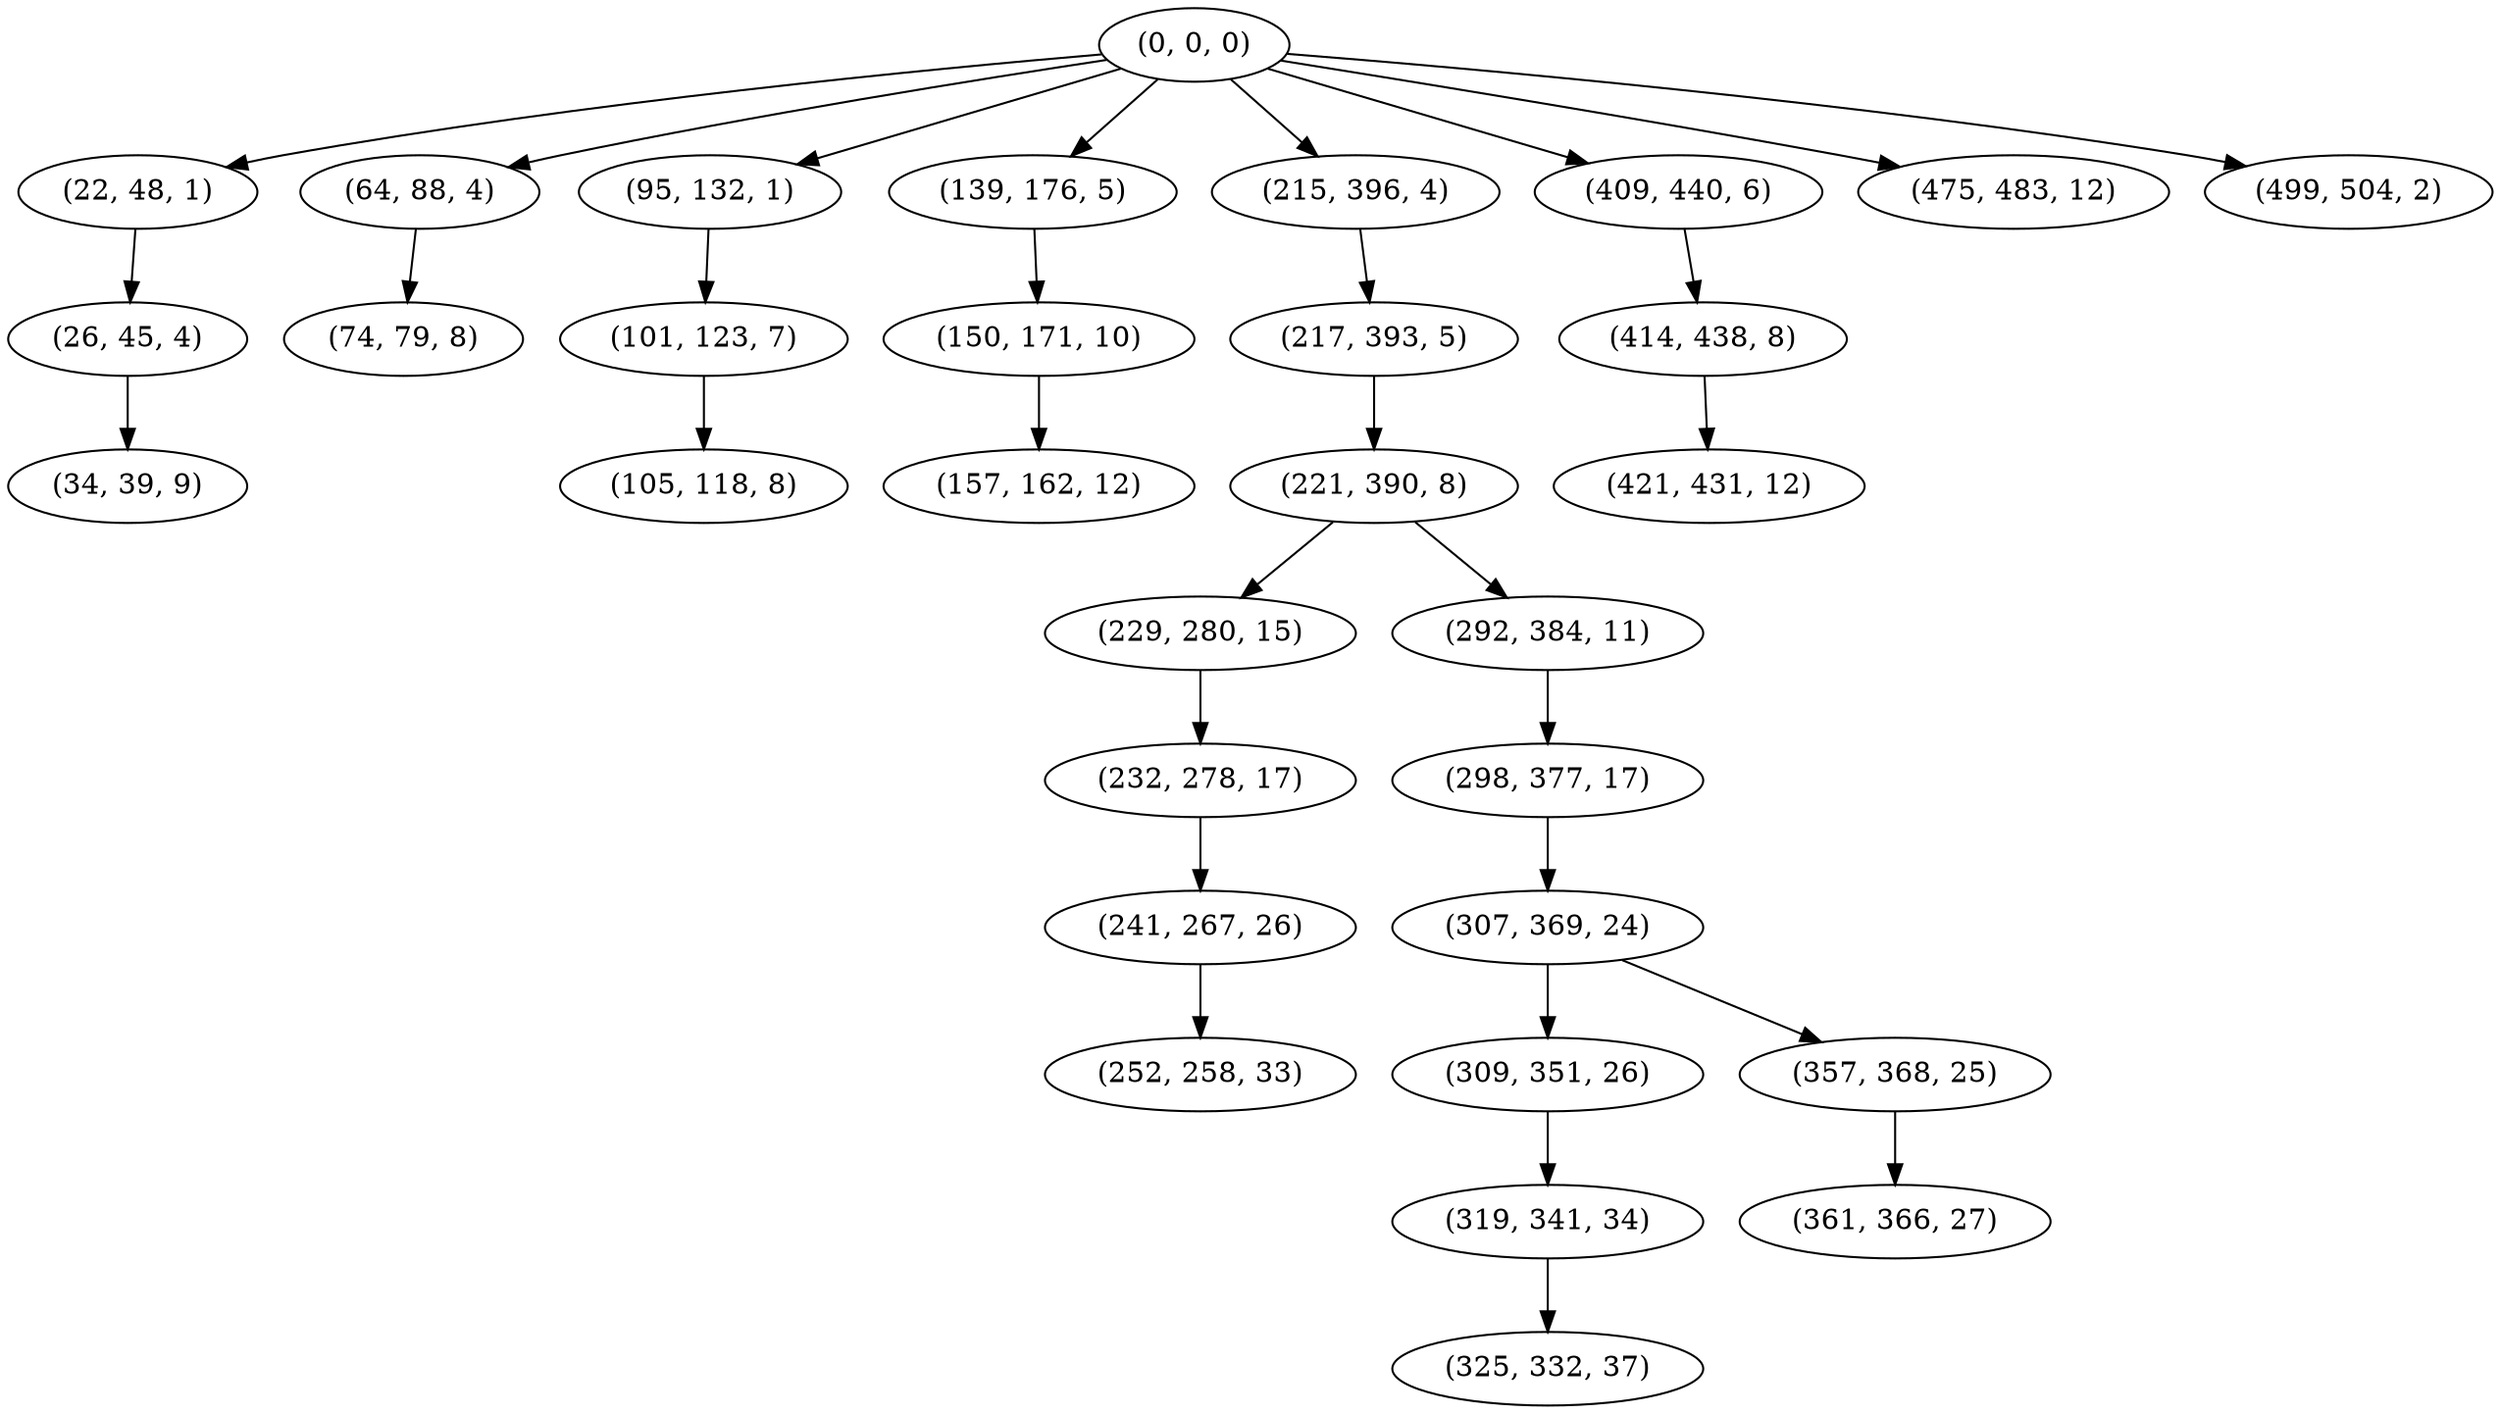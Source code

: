 digraph tree {
    "(0, 0, 0)";
    "(22, 48, 1)";
    "(26, 45, 4)";
    "(34, 39, 9)";
    "(64, 88, 4)";
    "(74, 79, 8)";
    "(95, 132, 1)";
    "(101, 123, 7)";
    "(105, 118, 8)";
    "(139, 176, 5)";
    "(150, 171, 10)";
    "(157, 162, 12)";
    "(215, 396, 4)";
    "(217, 393, 5)";
    "(221, 390, 8)";
    "(229, 280, 15)";
    "(232, 278, 17)";
    "(241, 267, 26)";
    "(252, 258, 33)";
    "(292, 384, 11)";
    "(298, 377, 17)";
    "(307, 369, 24)";
    "(309, 351, 26)";
    "(319, 341, 34)";
    "(325, 332, 37)";
    "(357, 368, 25)";
    "(361, 366, 27)";
    "(409, 440, 6)";
    "(414, 438, 8)";
    "(421, 431, 12)";
    "(475, 483, 12)";
    "(499, 504, 2)";
    "(0, 0, 0)" -> "(22, 48, 1)";
    "(0, 0, 0)" -> "(64, 88, 4)";
    "(0, 0, 0)" -> "(95, 132, 1)";
    "(0, 0, 0)" -> "(139, 176, 5)";
    "(0, 0, 0)" -> "(215, 396, 4)";
    "(0, 0, 0)" -> "(409, 440, 6)";
    "(0, 0, 0)" -> "(475, 483, 12)";
    "(0, 0, 0)" -> "(499, 504, 2)";
    "(22, 48, 1)" -> "(26, 45, 4)";
    "(26, 45, 4)" -> "(34, 39, 9)";
    "(64, 88, 4)" -> "(74, 79, 8)";
    "(95, 132, 1)" -> "(101, 123, 7)";
    "(101, 123, 7)" -> "(105, 118, 8)";
    "(139, 176, 5)" -> "(150, 171, 10)";
    "(150, 171, 10)" -> "(157, 162, 12)";
    "(215, 396, 4)" -> "(217, 393, 5)";
    "(217, 393, 5)" -> "(221, 390, 8)";
    "(221, 390, 8)" -> "(229, 280, 15)";
    "(221, 390, 8)" -> "(292, 384, 11)";
    "(229, 280, 15)" -> "(232, 278, 17)";
    "(232, 278, 17)" -> "(241, 267, 26)";
    "(241, 267, 26)" -> "(252, 258, 33)";
    "(292, 384, 11)" -> "(298, 377, 17)";
    "(298, 377, 17)" -> "(307, 369, 24)";
    "(307, 369, 24)" -> "(309, 351, 26)";
    "(307, 369, 24)" -> "(357, 368, 25)";
    "(309, 351, 26)" -> "(319, 341, 34)";
    "(319, 341, 34)" -> "(325, 332, 37)";
    "(357, 368, 25)" -> "(361, 366, 27)";
    "(409, 440, 6)" -> "(414, 438, 8)";
    "(414, 438, 8)" -> "(421, 431, 12)";
}
